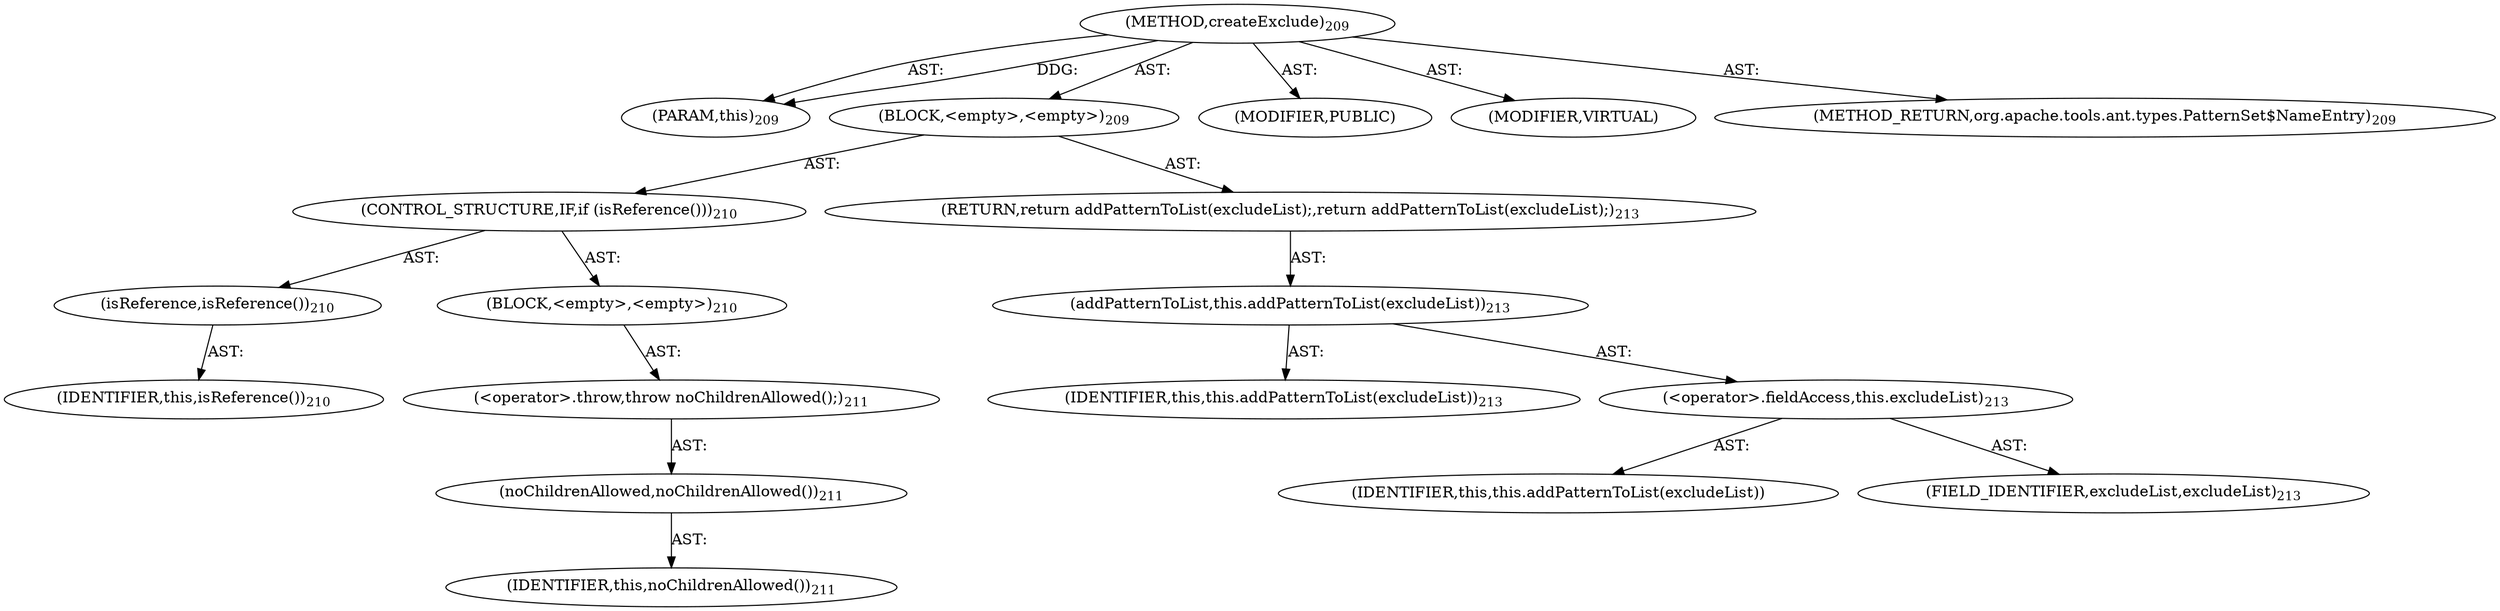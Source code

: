 digraph "createExclude" {  
"111669149709" [label = <(METHOD,createExclude)<SUB>209</SUB>> ]
"115964117000" [label = <(PARAM,this)<SUB>209</SUB>> ]
"25769803803" [label = <(BLOCK,&lt;empty&gt;,&lt;empty&gt;)<SUB>209</SUB>> ]
"47244640270" [label = <(CONTROL_STRUCTURE,IF,if (isReference()))<SUB>210</SUB>> ]
"30064771186" [label = <(isReference,isReference())<SUB>210</SUB>> ]
"68719476753" [label = <(IDENTIFIER,this,isReference())<SUB>210</SUB>> ]
"25769803804" [label = <(BLOCK,&lt;empty&gt;,&lt;empty&gt;)<SUB>210</SUB>> ]
"30064771187" [label = <(&lt;operator&gt;.throw,throw noChildrenAllowed();)<SUB>211</SUB>> ]
"30064771188" [label = <(noChildrenAllowed,noChildrenAllowed())<SUB>211</SUB>> ]
"68719476754" [label = <(IDENTIFIER,this,noChildrenAllowed())<SUB>211</SUB>> ]
"146028888072" [label = <(RETURN,return addPatternToList(excludeList);,return addPatternToList(excludeList);)<SUB>213</SUB>> ]
"30064771189" [label = <(addPatternToList,this.addPatternToList(excludeList))<SUB>213</SUB>> ]
"68719476755" [label = <(IDENTIFIER,this,this.addPatternToList(excludeList))<SUB>213</SUB>> ]
"30064771190" [label = <(&lt;operator&gt;.fieldAccess,this.excludeList)<SUB>213</SUB>> ]
"68719476861" [label = <(IDENTIFIER,this,this.addPatternToList(excludeList))> ]
"55834574879" [label = <(FIELD_IDENTIFIER,excludeList,excludeList)<SUB>213</SUB>> ]
"133143986210" [label = <(MODIFIER,PUBLIC)> ]
"133143986211" [label = <(MODIFIER,VIRTUAL)> ]
"128849018893" [label = <(METHOD_RETURN,org.apache.tools.ant.types.PatternSet$NameEntry)<SUB>209</SUB>> ]
  "111669149709" -> "115964117000"  [ label = "AST: "] 
  "111669149709" -> "25769803803"  [ label = "AST: "] 
  "111669149709" -> "133143986210"  [ label = "AST: "] 
  "111669149709" -> "133143986211"  [ label = "AST: "] 
  "111669149709" -> "128849018893"  [ label = "AST: "] 
  "25769803803" -> "47244640270"  [ label = "AST: "] 
  "25769803803" -> "146028888072"  [ label = "AST: "] 
  "47244640270" -> "30064771186"  [ label = "AST: "] 
  "47244640270" -> "25769803804"  [ label = "AST: "] 
  "30064771186" -> "68719476753"  [ label = "AST: "] 
  "25769803804" -> "30064771187"  [ label = "AST: "] 
  "30064771187" -> "30064771188"  [ label = "AST: "] 
  "30064771188" -> "68719476754"  [ label = "AST: "] 
  "146028888072" -> "30064771189"  [ label = "AST: "] 
  "30064771189" -> "68719476755"  [ label = "AST: "] 
  "30064771189" -> "30064771190"  [ label = "AST: "] 
  "30064771190" -> "68719476861"  [ label = "AST: "] 
  "30064771190" -> "55834574879"  [ label = "AST: "] 
  "111669149709" -> "115964117000"  [ label = "DDG: "] 
}
